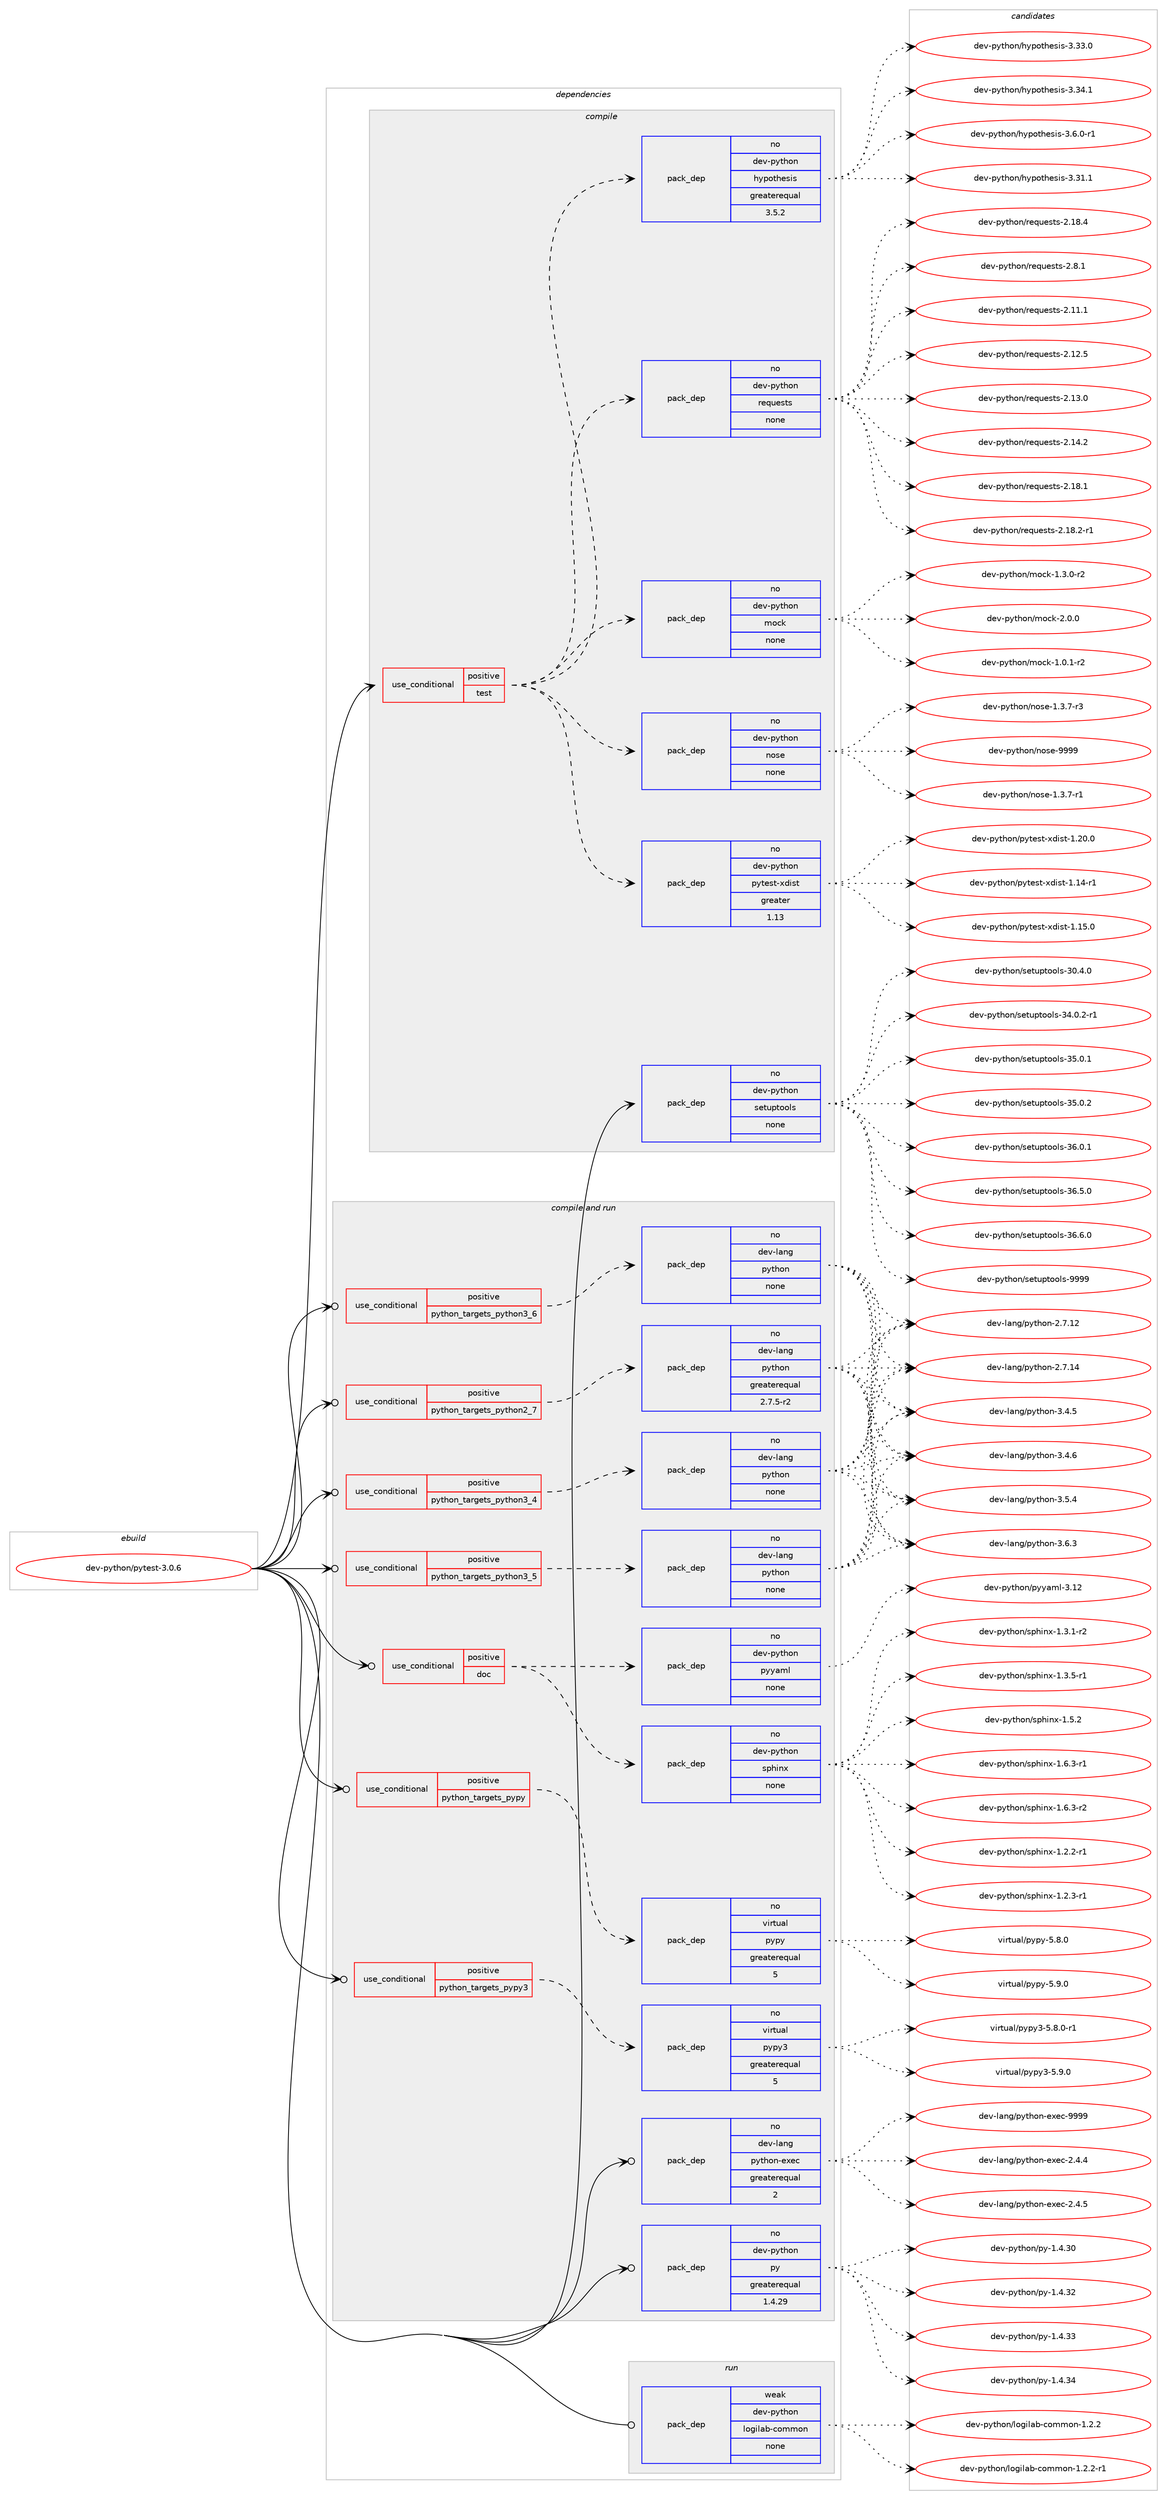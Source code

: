 digraph prolog {

# *************
# Graph options
# *************

newrank=true;
concentrate=true;
compound=true;
graph [rankdir=LR,fontname=Helvetica,fontsize=10,ranksep=1.5];#, ranksep=2.5, nodesep=0.2];
edge  [arrowhead=vee];
node  [fontname=Helvetica,fontsize=10];

# **********
# The ebuild
# **********

subgraph cluster_leftcol {
color=gray;
rank=same;
label=<<i>ebuild</i>>;
id [label="dev-python/pytest-3.0.6", color=red, width=4, href="../dev-python/pytest-3.0.6.svg"];
}

# ****************
# The dependencies
# ****************

subgraph cluster_midcol {
color=gray;
label=<<i>dependencies</i>>;
subgraph cluster_compile {
fillcolor="#eeeeee";
style=filled;
label=<<i>compile</i>>;
subgraph cond39476 {
dependency179584 [label=<<TABLE BORDER="0" CELLBORDER="1" CELLSPACING="0" CELLPADDING="4"><TR><TD ROWSPAN="3" CELLPADDING="10">use_conditional</TD></TR><TR><TD>positive</TD></TR><TR><TD>test</TD></TR></TABLE>>, shape=none, color=red];
subgraph pack136173 {
dependency179585 [label=<<TABLE BORDER="0" CELLBORDER="1" CELLSPACING="0" CELLPADDING="4" WIDTH="220"><TR><TD ROWSPAN="6" CELLPADDING="30">pack_dep</TD></TR><TR><TD WIDTH="110">no</TD></TR><TR><TD>dev-python</TD></TR><TR><TD>hypothesis</TD></TR><TR><TD>greaterequal</TD></TR><TR><TD>3.5.2</TD></TR></TABLE>>, shape=none, color=blue];
}
dependency179584:e -> dependency179585:w [weight=20,style="dashed",arrowhead="vee"];
subgraph pack136174 {
dependency179586 [label=<<TABLE BORDER="0" CELLBORDER="1" CELLSPACING="0" CELLPADDING="4" WIDTH="220"><TR><TD ROWSPAN="6" CELLPADDING="30">pack_dep</TD></TR><TR><TD WIDTH="110">no</TD></TR><TR><TD>dev-python</TD></TR><TR><TD>pytest-xdist</TD></TR><TR><TD>greater</TD></TR><TR><TD>1.13</TD></TR></TABLE>>, shape=none, color=blue];
}
dependency179584:e -> dependency179586:w [weight=20,style="dashed",arrowhead="vee"];
subgraph pack136175 {
dependency179587 [label=<<TABLE BORDER="0" CELLBORDER="1" CELLSPACING="0" CELLPADDING="4" WIDTH="220"><TR><TD ROWSPAN="6" CELLPADDING="30">pack_dep</TD></TR><TR><TD WIDTH="110">no</TD></TR><TR><TD>dev-python</TD></TR><TR><TD>nose</TD></TR><TR><TD>none</TD></TR><TR><TD></TD></TR></TABLE>>, shape=none, color=blue];
}
dependency179584:e -> dependency179587:w [weight=20,style="dashed",arrowhead="vee"];
subgraph pack136176 {
dependency179588 [label=<<TABLE BORDER="0" CELLBORDER="1" CELLSPACING="0" CELLPADDING="4" WIDTH="220"><TR><TD ROWSPAN="6" CELLPADDING="30">pack_dep</TD></TR><TR><TD WIDTH="110">no</TD></TR><TR><TD>dev-python</TD></TR><TR><TD>mock</TD></TR><TR><TD>none</TD></TR><TR><TD></TD></TR></TABLE>>, shape=none, color=blue];
}
dependency179584:e -> dependency179588:w [weight=20,style="dashed",arrowhead="vee"];
subgraph pack136177 {
dependency179589 [label=<<TABLE BORDER="0" CELLBORDER="1" CELLSPACING="0" CELLPADDING="4" WIDTH="220"><TR><TD ROWSPAN="6" CELLPADDING="30">pack_dep</TD></TR><TR><TD WIDTH="110">no</TD></TR><TR><TD>dev-python</TD></TR><TR><TD>requests</TD></TR><TR><TD>none</TD></TR><TR><TD></TD></TR></TABLE>>, shape=none, color=blue];
}
dependency179584:e -> dependency179589:w [weight=20,style="dashed",arrowhead="vee"];
}
id:e -> dependency179584:w [weight=20,style="solid",arrowhead="vee"];
subgraph pack136178 {
dependency179590 [label=<<TABLE BORDER="0" CELLBORDER="1" CELLSPACING="0" CELLPADDING="4" WIDTH="220"><TR><TD ROWSPAN="6" CELLPADDING="30">pack_dep</TD></TR><TR><TD WIDTH="110">no</TD></TR><TR><TD>dev-python</TD></TR><TR><TD>setuptools</TD></TR><TR><TD>none</TD></TR><TR><TD></TD></TR></TABLE>>, shape=none, color=blue];
}
id:e -> dependency179590:w [weight=20,style="solid",arrowhead="vee"];
}
subgraph cluster_compileandrun {
fillcolor="#eeeeee";
style=filled;
label=<<i>compile and run</i>>;
subgraph cond39477 {
dependency179591 [label=<<TABLE BORDER="0" CELLBORDER="1" CELLSPACING="0" CELLPADDING="4"><TR><TD ROWSPAN="3" CELLPADDING="10">use_conditional</TD></TR><TR><TD>positive</TD></TR><TR><TD>doc</TD></TR></TABLE>>, shape=none, color=red];
subgraph pack136179 {
dependency179592 [label=<<TABLE BORDER="0" CELLBORDER="1" CELLSPACING="0" CELLPADDING="4" WIDTH="220"><TR><TD ROWSPAN="6" CELLPADDING="30">pack_dep</TD></TR><TR><TD WIDTH="110">no</TD></TR><TR><TD>dev-python</TD></TR><TR><TD>pyyaml</TD></TR><TR><TD>none</TD></TR><TR><TD></TD></TR></TABLE>>, shape=none, color=blue];
}
dependency179591:e -> dependency179592:w [weight=20,style="dashed",arrowhead="vee"];
subgraph pack136180 {
dependency179593 [label=<<TABLE BORDER="0" CELLBORDER="1" CELLSPACING="0" CELLPADDING="4" WIDTH="220"><TR><TD ROWSPAN="6" CELLPADDING="30">pack_dep</TD></TR><TR><TD WIDTH="110">no</TD></TR><TR><TD>dev-python</TD></TR><TR><TD>sphinx</TD></TR><TR><TD>none</TD></TR><TR><TD></TD></TR></TABLE>>, shape=none, color=blue];
}
dependency179591:e -> dependency179593:w [weight=20,style="dashed",arrowhead="vee"];
}
id:e -> dependency179591:w [weight=20,style="solid",arrowhead="odotvee"];
subgraph cond39478 {
dependency179594 [label=<<TABLE BORDER="0" CELLBORDER="1" CELLSPACING="0" CELLPADDING="4"><TR><TD ROWSPAN="3" CELLPADDING="10">use_conditional</TD></TR><TR><TD>positive</TD></TR><TR><TD>python_targets_pypy</TD></TR></TABLE>>, shape=none, color=red];
subgraph pack136181 {
dependency179595 [label=<<TABLE BORDER="0" CELLBORDER="1" CELLSPACING="0" CELLPADDING="4" WIDTH="220"><TR><TD ROWSPAN="6" CELLPADDING="30">pack_dep</TD></TR><TR><TD WIDTH="110">no</TD></TR><TR><TD>virtual</TD></TR><TR><TD>pypy</TD></TR><TR><TD>greaterequal</TD></TR><TR><TD>5</TD></TR></TABLE>>, shape=none, color=blue];
}
dependency179594:e -> dependency179595:w [weight=20,style="dashed",arrowhead="vee"];
}
id:e -> dependency179594:w [weight=20,style="solid",arrowhead="odotvee"];
subgraph cond39479 {
dependency179596 [label=<<TABLE BORDER="0" CELLBORDER="1" CELLSPACING="0" CELLPADDING="4"><TR><TD ROWSPAN="3" CELLPADDING="10">use_conditional</TD></TR><TR><TD>positive</TD></TR><TR><TD>python_targets_pypy3</TD></TR></TABLE>>, shape=none, color=red];
subgraph pack136182 {
dependency179597 [label=<<TABLE BORDER="0" CELLBORDER="1" CELLSPACING="0" CELLPADDING="4" WIDTH="220"><TR><TD ROWSPAN="6" CELLPADDING="30">pack_dep</TD></TR><TR><TD WIDTH="110">no</TD></TR><TR><TD>virtual</TD></TR><TR><TD>pypy3</TD></TR><TR><TD>greaterequal</TD></TR><TR><TD>5</TD></TR></TABLE>>, shape=none, color=blue];
}
dependency179596:e -> dependency179597:w [weight=20,style="dashed",arrowhead="vee"];
}
id:e -> dependency179596:w [weight=20,style="solid",arrowhead="odotvee"];
subgraph cond39480 {
dependency179598 [label=<<TABLE BORDER="0" CELLBORDER="1" CELLSPACING="0" CELLPADDING="4"><TR><TD ROWSPAN="3" CELLPADDING="10">use_conditional</TD></TR><TR><TD>positive</TD></TR><TR><TD>python_targets_python2_7</TD></TR></TABLE>>, shape=none, color=red];
subgraph pack136183 {
dependency179599 [label=<<TABLE BORDER="0" CELLBORDER="1" CELLSPACING="0" CELLPADDING="4" WIDTH="220"><TR><TD ROWSPAN="6" CELLPADDING="30">pack_dep</TD></TR><TR><TD WIDTH="110">no</TD></TR><TR><TD>dev-lang</TD></TR><TR><TD>python</TD></TR><TR><TD>greaterequal</TD></TR><TR><TD>2.7.5-r2</TD></TR></TABLE>>, shape=none, color=blue];
}
dependency179598:e -> dependency179599:w [weight=20,style="dashed",arrowhead="vee"];
}
id:e -> dependency179598:w [weight=20,style="solid",arrowhead="odotvee"];
subgraph cond39481 {
dependency179600 [label=<<TABLE BORDER="0" CELLBORDER="1" CELLSPACING="0" CELLPADDING="4"><TR><TD ROWSPAN="3" CELLPADDING="10">use_conditional</TD></TR><TR><TD>positive</TD></TR><TR><TD>python_targets_python3_4</TD></TR></TABLE>>, shape=none, color=red];
subgraph pack136184 {
dependency179601 [label=<<TABLE BORDER="0" CELLBORDER="1" CELLSPACING="0" CELLPADDING="4" WIDTH="220"><TR><TD ROWSPAN="6" CELLPADDING="30">pack_dep</TD></TR><TR><TD WIDTH="110">no</TD></TR><TR><TD>dev-lang</TD></TR><TR><TD>python</TD></TR><TR><TD>none</TD></TR><TR><TD></TD></TR></TABLE>>, shape=none, color=blue];
}
dependency179600:e -> dependency179601:w [weight=20,style="dashed",arrowhead="vee"];
}
id:e -> dependency179600:w [weight=20,style="solid",arrowhead="odotvee"];
subgraph cond39482 {
dependency179602 [label=<<TABLE BORDER="0" CELLBORDER="1" CELLSPACING="0" CELLPADDING="4"><TR><TD ROWSPAN="3" CELLPADDING="10">use_conditional</TD></TR><TR><TD>positive</TD></TR><TR><TD>python_targets_python3_5</TD></TR></TABLE>>, shape=none, color=red];
subgraph pack136185 {
dependency179603 [label=<<TABLE BORDER="0" CELLBORDER="1" CELLSPACING="0" CELLPADDING="4" WIDTH="220"><TR><TD ROWSPAN="6" CELLPADDING="30">pack_dep</TD></TR><TR><TD WIDTH="110">no</TD></TR><TR><TD>dev-lang</TD></TR><TR><TD>python</TD></TR><TR><TD>none</TD></TR><TR><TD></TD></TR></TABLE>>, shape=none, color=blue];
}
dependency179602:e -> dependency179603:w [weight=20,style="dashed",arrowhead="vee"];
}
id:e -> dependency179602:w [weight=20,style="solid",arrowhead="odotvee"];
subgraph cond39483 {
dependency179604 [label=<<TABLE BORDER="0" CELLBORDER="1" CELLSPACING="0" CELLPADDING="4"><TR><TD ROWSPAN="3" CELLPADDING="10">use_conditional</TD></TR><TR><TD>positive</TD></TR><TR><TD>python_targets_python3_6</TD></TR></TABLE>>, shape=none, color=red];
subgraph pack136186 {
dependency179605 [label=<<TABLE BORDER="0" CELLBORDER="1" CELLSPACING="0" CELLPADDING="4" WIDTH="220"><TR><TD ROWSPAN="6" CELLPADDING="30">pack_dep</TD></TR><TR><TD WIDTH="110">no</TD></TR><TR><TD>dev-lang</TD></TR><TR><TD>python</TD></TR><TR><TD>none</TD></TR><TR><TD></TD></TR></TABLE>>, shape=none, color=blue];
}
dependency179604:e -> dependency179605:w [weight=20,style="dashed",arrowhead="vee"];
}
id:e -> dependency179604:w [weight=20,style="solid",arrowhead="odotvee"];
subgraph pack136187 {
dependency179606 [label=<<TABLE BORDER="0" CELLBORDER="1" CELLSPACING="0" CELLPADDING="4" WIDTH="220"><TR><TD ROWSPAN="6" CELLPADDING="30">pack_dep</TD></TR><TR><TD WIDTH="110">no</TD></TR><TR><TD>dev-lang</TD></TR><TR><TD>python-exec</TD></TR><TR><TD>greaterequal</TD></TR><TR><TD>2</TD></TR></TABLE>>, shape=none, color=blue];
}
id:e -> dependency179606:w [weight=20,style="solid",arrowhead="odotvee"];
subgraph pack136188 {
dependency179607 [label=<<TABLE BORDER="0" CELLBORDER="1" CELLSPACING="0" CELLPADDING="4" WIDTH="220"><TR><TD ROWSPAN="6" CELLPADDING="30">pack_dep</TD></TR><TR><TD WIDTH="110">no</TD></TR><TR><TD>dev-python</TD></TR><TR><TD>py</TD></TR><TR><TD>greaterequal</TD></TR><TR><TD>1.4.29</TD></TR></TABLE>>, shape=none, color=blue];
}
id:e -> dependency179607:w [weight=20,style="solid",arrowhead="odotvee"];
}
subgraph cluster_run {
fillcolor="#eeeeee";
style=filled;
label=<<i>run</i>>;
subgraph pack136189 {
dependency179608 [label=<<TABLE BORDER="0" CELLBORDER="1" CELLSPACING="0" CELLPADDING="4" WIDTH="220"><TR><TD ROWSPAN="6" CELLPADDING="30">pack_dep</TD></TR><TR><TD WIDTH="110">weak</TD></TR><TR><TD>dev-python</TD></TR><TR><TD>logilab-common</TD></TR><TR><TD>none</TD></TR><TR><TD></TD></TR></TABLE>>, shape=none, color=blue];
}
id:e -> dependency179608:w [weight=20,style="solid",arrowhead="odot"];
}
}

# **************
# The candidates
# **************

subgraph cluster_choices {
rank=same;
color=gray;
label=<<i>candidates</i>>;

subgraph choice136173 {
color=black;
nodesep=1;
choice100101118451121211161041111104710412111211111610410111510511545514651494649 [label="dev-python/hypothesis-3.31.1", color=red, width=4,href="../dev-python/hypothesis-3.31.1.svg"];
choice100101118451121211161041111104710412111211111610410111510511545514651514648 [label="dev-python/hypothesis-3.33.0", color=red, width=4,href="../dev-python/hypothesis-3.33.0.svg"];
choice100101118451121211161041111104710412111211111610410111510511545514651524649 [label="dev-python/hypothesis-3.34.1", color=red, width=4,href="../dev-python/hypothesis-3.34.1.svg"];
choice10010111845112121116104111110471041211121111161041011151051154551465446484511449 [label="dev-python/hypothesis-3.6.0-r1", color=red, width=4,href="../dev-python/hypothesis-3.6.0-r1.svg"];
dependency179585:e -> choice100101118451121211161041111104710412111211111610410111510511545514651494649:w [style=dotted,weight="100"];
dependency179585:e -> choice100101118451121211161041111104710412111211111610410111510511545514651514648:w [style=dotted,weight="100"];
dependency179585:e -> choice100101118451121211161041111104710412111211111610410111510511545514651524649:w [style=dotted,weight="100"];
dependency179585:e -> choice10010111845112121116104111110471041211121111161041011151051154551465446484511449:w [style=dotted,weight="100"];
}
subgraph choice136174 {
color=black;
nodesep=1;
choice10010111845112121116104111110471121211161011151164512010010511511645494649524511449 [label="dev-python/pytest-xdist-1.14-r1", color=red, width=4,href="../dev-python/pytest-xdist-1.14-r1.svg"];
choice10010111845112121116104111110471121211161011151164512010010511511645494649534648 [label="dev-python/pytest-xdist-1.15.0", color=red, width=4,href="../dev-python/pytest-xdist-1.15.0.svg"];
choice10010111845112121116104111110471121211161011151164512010010511511645494650484648 [label="dev-python/pytest-xdist-1.20.0", color=red, width=4,href="../dev-python/pytest-xdist-1.20.0.svg"];
dependency179586:e -> choice10010111845112121116104111110471121211161011151164512010010511511645494649524511449:w [style=dotted,weight="100"];
dependency179586:e -> choice10010111845112121116104111110471121211161011151164512010010511511645494649534648:w [style=dotted,weight="100"];
dependency179586:e -> choice10010111845112121116104111110471121211161011151164512010010511511645494650484648:w [style=dotted,weight="100"];
}
subgraph choice136175 {
color=black;
nodesep=1;
choice10010111845112121116104111110471101111151014549465146554511449 [label="dev-python/nose-1.3.7-r1", color=red, width=4,href="../dev-python/nose-1.3.7-r1.svg"];
choice10010111845112121116104111110471101111151014549465146554511451 [label="dev-python/nose-1.3.7-r3", color=red, width=4,href="../dev-python/nose-1.3.7-r3.svg"];
choice10010111845112121116104111110471101111151014557575757 [label="dev-python/nose-9999", color=red, width=4,href="../dev-python/nose-9999.svg"];
dependency179587:e -> choice10010111845112121116104111110471101111151014549465146554511449:w [style=dotted,weight="100"];
dependency179587:e -> choice10010111845112121116104111110471101111151014549465146554511451:w [style=dotted,weight="100"];
dependency179587:e -> choice10010111845112121116104111110471101111151014557575757:w [style=dotted,weight="100"];
}
subgraph choice136176 {
color=black;
nodesep=1;
choice1001011184511212111610411111047109111991074549464846494511450 [label="dev-python/mock-1.0.1-r2", color=red, width=4,href="../dev-python/mock-1.0.1-r2.svg"];
choice1001011184511212111610411111047109111991074549465146484511450 [label="dev-python/mock-1.3.0-r2", color=red, width=4,href="../dev-python/mock-1.3.0-r2.svg"];
choice100101118451121211161041111104710911199107455046484648 [label="dev-python/mock-2.0.0", color=red, width=4,href="../dev-python/mock-2.0.0.svg"];
dependency179588:e -> choice1001011184511212111610411111047109111991074549464846494511450:w [style=dotted,weight="100"];
dependency179588:e -> choice1001011184511212111610411111047109111991074549465146484511450:w [style=dotted,weight="100"];
dependency179588:e -> choice100101118451121211161041111104710911199107455046484648:w [style=dotted,weight="100"];
}
subgraph choice136177 {
color=black;
nodesep=1;
choice100101118451121211161041111104711410111311710111511611545504649494649 [label="dev-python/requests-2.11.1", color=red, width=4,href="../dev-python/requests-2.11.1.svg"];
choice100101118451121211161041111104711410111311710111511611545504649504653 [label="dev-python/requests-2.12.5", color=red, width=4,href="../dev-python/requests-2.12.5.svg"];
choice100101118451121211161041111104711410111311710111511611545504649514648 [label="dev-python/requests-2.13.0", color=red, width=4,href="../dev-python/requests-2.13.0.svg"];
choice100101118451121211161041111104711410111311710111511611545504649524650 [label="dev-python/requests-2.14.2", color=red, width=4,href="../dev-python/requests-2.14.2.svg"];
choice100101118451121211161041111104711410111311710111511611545504649564649 [label="dev-python/requests-2.18.1", color=red, width=4,href="../dev-python/requests-2.18.1.svg"];
choice1001011184511212111610411111047114101113117101115116115455046495646504511449 [label="dev-python/requests-2.18.2-r1", color=red, width=4,href="../dev-python/requests-2.18.2-r1.svg"];
choice100101118451121211161041111104711410111311710111511611545504649564652 [label="dev-python/requests-2.18.4", color=red, width=4,href="../dev-python/requests-2.18.4.svg"];
choice1001011184511212111610411111047114101113117101115116115455046564649 [label="dev-python/requests-2.8.1", color=red, width=4,href="../dev-python/requests-2.8.1.svg"];
dependency179589:e -> choice100101118451121211161041111104711410111311710111511611545504649494649:w [style=dotted,weight="100"];
dependency179589:e -> choice100101118451121211161041111104711410111311710111511611545504649504653:w [style=dotted,weight="100"];
dependency179589:e -> choice100101118451121211161041111104711410111311710111511611545504649514648:w [style=dotted,weight="100"];
dependency179589:e -> choice100101118451121211161041111104711410111311710111511611545504649524650:w [style=dotted,weight="100"];
dependency179589:e -> choice100101118451121211161041111104711410111311710111511611545504649564649:w [style=dotted,weight="100"];
dependency179589:e -> choice1001011184511212111610411111047114101113117101115116115455046495646504511449:w [style=dotted,weight="100"];
dependency179589:e -> choice100101118451121211161041111104711410111311710111511611545504649564652:w [style=dotted,weight="100"];
dependency179589:e -> choice1001011184511212111610411111047114101113117101115116115455046564649:w [style=dotted,weight="100"];
}
subgraph choice136178 {
color=black;
nodesep=1;
choice100101118451121211161041111104711510111611711211611111110811545514846524648 [label="dev-python/setuptools-30.4.0", color=red, width=4,href="../dev-python/setuptools-30.4.0.svg"];
choice1001011184511212111610411111047115101116117112116111111108115455152464846504511449 [label="dev-python/setuptools-34.0.2-r1", color=red, width=4,href="../dev-python/setuptools-34.0.2-r1.svg"];
choice100101118451121211161041111104711510111611711211611111110811545515346484649 [label="dev-python/setuptools-35.0.1", color=red, width=4,href="../dev-python/setuptools-35.0.1.svg"];
choice100101118451121211161041111104711510111611711211611111110811545515346484650 [label="dev-python/setuptools-35.0.2", color=red, width=4,href="../dev-python/setuptools-35.0.2.svg"];
choice100101118451121211161041111104711510111611711211611111110811545515446484649 [label="dev-python/setuptools-36.0.1", color=red, width=4,href="../dev-python/setuptools-36.0.1.svg"];
choice100101118451121211161041111104711510111611711211611111110811545515446534648 [label="dev-python/setuptools-36.5.0", color=red, width=4,href="../dev-python/setuptools-36.5.0.svg"];
choice100101118451121211161041111104711510111611711211611111110811545515446544648 [label="dev-python/setuptools-36.6.0", color=red, width=4,href="../dev-python/setuptools-36.6.0.svg"];
choice10010111845112121116104111110471151011161171121161111111081154557575757 [label="dev-python/setuptools-9999", color=red, width=4,href="../dev-python/setuptools-9999.svg"];
dependency179590:e -> choice100101118451121211161041111104711510111611711211611111110811545514846524648:w [style=dotted,weight="100"];
dependency179590:e -> choice1001011184511212111610411111047115101116117112116111111108115455152464846504511449:w [style=dotted,weight="100"];
dependency179590:e -> choice100101118451121211161041111104711510111611711211611111110811545515346484649:w [style=dotted,weight="100"];
dependency179590:e -> choice100101118451121211161041111104711510111611711211611111110811545515346484650:w [style=dotted,weight="100"];
dependency179590:e -> choice100101118451121211161041111104711510111611711211611111110811545515446484649:w [style=dotted,weight="100"];
dependency179590:e -> choice100101118451121211161041111104711510111611711211611111110811545515446534648:w [style=dotted,weight="100"];
dependency179590:e -> choice100101118451121211161041111104711510111611711211611111110811545515446544648:w [style=dotted,weight="100"];
dependency179590:e -> choice10010111845112121116104111110471151011161171121161111111081154557575757:w [style=dotted,weight="100"];
}
subgraph choice136179 {
color=black;
nodesep=1;
choice1001011184511212111610411111047112121121971091084551464950 [label="dev-python/pyyaml-3.12", color=red, width=4,href="../dev-python/pyyaml-3.12.svg"];
dependency179592:e -> choice1001011184511212111610411111047112121121971091084551464950:w [style=dotted,weight="100"];
}
subgraph choice136180 {
color=black;
nodesep=1;
choice10010111845112121116104111110471151121041051101204549465046504511449 [label="dev-python/sphinx-1.2.2-r1", color=red, width=4,href="../dev-python/sphinx-1.2.2-r1.svg"];
choice10010111845112121116104111110471151121041051101204549465046514511449 [label="dev-python/sphinx-1.2.3-r1", color=red, width=4,href="../dev-python/sphinx-1.2.3-r1.svg"];
choice10010111845112121116104111110471151121041051101204549465146494511450 [label="dev-python/sphinx-1.3.1-r2", color=red, width=4,href="../dev-python/sphinx-1.3.1-r2.svg"];
choice10010111845112121116104111110471151121041051101204549465146534511449 [label="dev-python/sphinx-1.3.5-r1", color=red, width=4,href="../dev-python/sphinx-1.3.5-r1.svg"];
choice1001011184511212111610411111047115112104105110120454946534650 [label="dev-python/sphinx-1.5.2", color=red, width=4,href="../dev-python/sphinx-1.5.2.svg"];
choice10010111845112121116104111110471151121041051101204549465446514511449 [label="dev-python/sphinx-1.6.3-r1", color=red, width=4,href="../dev-python/sphinx-1.6.3-r1.svg"];
choice10010111845112121116104111110471151121041051101204549465446514511450 [label="dev-python/sphinx-1.6.3-r2", color=red, width=4,href="../dev-python/sphinx-1.6.3-r2.svg"];
dependency179593:e -> choice10010111845112121116104111110471151121041051101204549465046504511449:w [style=dotted,weight="100"];
dependency179593:e -> choice10010111845112121116104111110471151121041051101204549465046514511449:w [style=dotted,weight="100"];
dependency179593:e -> choice10010111845112121116104111110471151121041051101204549465146494511450:w [style=dotted,weight="100"];
dependency179593:e -> choice10010111845112121116104111110471151121041051101204549465146534511449:w [style=dotted,weight="100"];
dependency179593:e -> choice1001011184511212111610411111047115112104105110120454946534650:w [style=dotted,weight="100"];
dependency179593:e -> choice10010111845112121116104111110471151121041051101204549465446514511449:w [style=dotted,weight="100"];
dependency179593:e -> choice10010111845112121116104111110471151121041051101204549465446514511450:w [style=dotted,weight="100"];
}
subgraph choice136181 {
color=black;
nodesep=1;
choice1181051141161179710847112121112121455346564648 [label="virtual/pypy-5.8.0", color=red, width=4,href="../virtual/pypy-5.8.0.svg"];
choice1181051141161179710847112121112121455346574648 [label="virtual/pypy-5.9.0", color=red, width=4,href="../virtual/pypy-5.9.0.svg"];
dependency179595:e -> choice1181051141161179710847112121112121455346564648:w [style=dotted,weight="100"];
dependency179595:e -> choice1181051141161179710847112121112121455346574648:w [style=dotted,weight="100"];
}
subgraph choice136182 {
color=black;
nodesep=1;
choice1181051141161179710847112121112121514553465646484511449 [label="virtual/pypy3-5.8.0-r1", color=red, width=4,href="../virtual/pypy3-5.8.0-r1.svg"];
choice118105114116117971084711212111212151455346574648 [label="virtual/pypy3-5.9.0", color=red, width=4,href="../virtual/pypy3-5.9.0.svg"];
dependency179597:e -> choice1181051141161179710847112121112121514553465646484511449:w [style=dotted,weight="100"];
dependency179597:e -> choice118105114116117971084711212111212151455346574648:w [style=dotted,weight="100"];
}
subgraph choice136183 {
color=black;
nodesep=1;
choice10010111845108971101034711212111610411111045504655464950 [label="dev-lang/python-2.7.12", color=red, width=4,href="../dev-lang/python-2.7.12.svg"];
choice10010111845108971101034711212111610411111045504655464952 [label="dev-lang/python-2.7.14", color=red, width=4,href="../dev-lang/python-2.7.14.svg"];
choice100101118451089711010347112121116104111110455146524653 [label="dev-lang/python-3.4.5", color=red, width=4,href="../dev-lang/python-3.4.5.svg"];
choice100101118451089711010347112121116104111110455146524654 [label="dev-lang/python-3.4.6", color=red, width=4,href="../dev-lang/python-3.4.6.svg"];
choice100101118451089711010347112121116104111110455146534652 [label="dev-lang/python-3.5.4", color=red, width=4,href="../dev-lang/python-3.5.4.svg"];
choice100101118451089711010347112121116104111110455146544651 [label="dev-lang/python-3.6.3", color=red, width=4,href="../dev-lang/python-3.6.3.svg"];
dependency179599:e -> choice10010111845108971101034711212111610411111045504655464950:w [style=dotted,weight="100"];
dependency179599:e -> choice10010111845108971101034711212111610411111045504655464952:w [style=dotted,weight="100"];
dependency179599:e -> choice100101118451089711010347112121116104111110455146524653:w [style=dotted,weight="100"];
dependency179599:e -> choice100101118451089711010347112121116104111110455146524654:w [style=dotted,weight="100"];
dependency179599:e -> choice100101118451089711010347112121116104111110455146534652:w [style=dotted,weight="100"];
dependency179599:e -> choice100101118451089711010347112121116104111110455146544651:w [style=dotted,weight="100"];
}
subgraph choice136184 {
color=black;
nodesep=1;
choice10010111845108971101034711212111610411111045504655464950 [label="dev-lang/python-2.7.12", color=red, width=4,href="../dev-lang/python-2.7.12.svg"];
choice10010111845108971101034711212111610411111045504655464952 [label="dev-lang/python-2.7.14", color=red, width=4,href="../dev-lang/python-2.7.14.svg"];
choice100101118451089711010347112121116104111110455146524653 [label="dev-lang/python-3.4.5", color=red, width=4,href="../dev-lang/python-3.4.5.svg"];
choice100101118451089711010347112121116104111110455146524654 [label="dev-lang/python-3.4.6", color=red, width=4,href="../dev-lang/python-3.4.6.svg"];
choice100101118451089711010347112121116104111110455146534652 [label="dev-lang/python-3.5.4", color=red, width=4,href="../dev-lang/python-3.5.4.svg"];
choice100101118451089711010347112121116104111110455146544651 [label="dev-lang/python-3.6.3", color=red, width=4,href="../dev-lang/python-3.6.3.svg"];
dependency179601:e -> choice10010111845108971101034711212111610411111045504655464950:w [style=dotted,weight="100"];
dependency179601:e -> choice10010111845108971101034711212111610411111045504655464952:w [style=dotted,weight="100"];
dependency179601:e -> choice100101118451089711010347112121116104111110455146524653:w [style=dotted,weight="100"];
dependency179601:e -> choice100101118451089711010347112121116104111110455146524654:w [style=dotted,weight="100"];
dependency179601:e -> choice100101118451089711010347112121116104111110455146534652:w [style=dotted,weight="100"];
dependency179601:e -> choice100101118451089711010347112121116104111110455146544651:w [style=dotted,weight="100"];
}
subgraph choice136185 {
color=black;
nodesep=1;
choice10010111845108971101034711212111610411111045504655464950 [label="dev-lang/python-2.7.12", color=red, width=4,href="../dev-lang/python-2.7.12.svg"];
choice10010111845108971101034711212111610411111045504655464952 [label="dev-lang/python-2.7.14", color=red, width=4,href="../dev-lang/python-2.7.14.svg"];
choice100101118451089711010347112121116104111110455146524653 [label="dev-lang/python-3.4.5", color=red, width=4,href="../dev-lang/python-3.4.5.svg"];
choice100101118451089711010347112121116104111110455146524654 [label="dev-lang/python-3.4.6", color=red, width=4,href="../dev-lang/python-3.4.6.svg"];
choice100101118451089711010347112121116104111110455146534652 [label="dev-lang/python-3.5.4", color=red, width=4,href="../dev-lang/python-3.5.4.svg"];
choice100101118451089711010347112121116104111110455146544651 [label="dev-lang/python-3.6.3", color=red, width=4,href="../dev-lang/python-3.6.3.svg"];
dependency179603:e -> choice10010111845108971101034711212111610411111045504655464950:w [style=dotted,weight="100"];
dependency179603:e -> choice10010111845108971101034711212111610411111045504655464952:w [style=dotted,weight="100"];
dependency179603:e -> choice100101118451089711010347112121116104111110455146524653:w [style=dotted,weight="100"];
dependency179603:e -> choice100101118451089711010347112121116104111110455146524654:w [style=dotted,weight="100"];
dependency179603:e -> choice100101118451089711010347112121116104111110455146534652:w [style=dotted,weight="100"];
dependency179603:e -> choice100101118451089711010347112121116104111110455146544651:w [style=dotted,weight="100"];
}
subgraph choice136186 {
color=black;
nodesep=1;
choice10010111845108971101034711212111610411111045504655464950 [label="dev-lang/python-2.7.12", color=red, width=4,href="../dev-lang/python-2.7.12.svg"];
choice10010111845108971101034711212111610411111045504655464952 [label="dev-lang/python-2.7.14", color=red, width=4,href="../dev-lang/python-2.7.14.svg"];
choice100101118451089711010347112121116104111110455146524653 [label="dev-lang/python-3.4.5", color=red, width=4,href="../dev-lang/python-3.4.5.svg"];
choice100101118451089711010347112121116104111110455146524654 [label="dev-lang/python-3.4.6", color=red, width=4,href="../dev-lang/python-3.4.6.svg"];
choice100101118451089711010347112121116104111110455146534652 [label="dev-lang/python-3.5.4", color=red, width=4,href="../dev-lang/python-3.5.4.svg"];
choice100101118451089711010347112121116104111110455146544651 [label="dev-lang/python-3.6.3", color=red, width=4,href="../dev-lang/python-3.6.3.svg"];
dependency179605:e -> choice10010111845108971101034711212111610411111045504655464950:w [style=dotted,weight="100"];
dependency179605:e -> choice10010111845108971101034711212111610411111045504655464952:w [style=dotted,weight="100"];
dependency179605:e -> choice100101118451089711010347112121116104111110455146524653:w [style=dotted,weight="100"];
dependency179605:e -> choice100101118451089711010347112121116104111110455146524654:w [style=dotted,weight="100"];
dependency179605:e -> choice100101118451089711010347112121116104111110455146534652:w [style=dotted,weight="100"];
dependency179605:e -> choice100101118451089711010347112121116104111110455146544651:w [style=dotted,weight="100"];
}
subgraph choice136187 {
color=black;
nodesep=1;
choice1001011184510897110103471121211161041111104510112010199455046524652 [label="dev-lang/python-exec-2.4.4", color=red, width=4,href="../dev-lang/python-exec-2.4.4.svg"];
choice1001011184510897110103471121211161041111104510112010199455046524653 [label="dev-lang/python-exec-2.4.5", color=red, width=4,href="../dev-lang/python-exec-2.4.5.svg"];
choice10010111845108971101034711212111610411111045101120101994557575757 [label="dev-lang/python-exec-9999", color=red, width=4,href="../dev-lang/python-exec-9999.svg"];
dependency179606:e -> choice1001011184510897110103471121211161041111104510112010199455046524652:w [style=dotted,weight="100"];
dependency179606:e -> choice1001011184510897110103471121211161041111104510112010199455046524653:w [style=dotted,weight="100"];
dependency179606:e -> choice10010111845108971101034711212111610411111045101120101994557575757:w [style=dotted,weight="100"];
}
subgraph choice136188 {
color=black;
nodesep=1;
choice100101118451121211161041111104711212145494652465148 [label="dev-python/py-1.4.30", color=red, width=4,href="../dev-python/py-1.4.30.svg"];
choice100101118451121211161041111104711212145494652465150 [label="dev-python/py-1.4.32", color=red, width=4,href="../dev-python/py-1.4.32.svg"];
choice100101118451121211161041111104711212145494652465151 [label="dev-python/py-1.4.33", color=red, width=4,href="../dev-python/py-1.4.33.svg"];
choice100101118451121211161041111104711212145494652465152 [label="dev-python/py-1.4.34", color=red, width=4,href="../dev-python/py-1.4.34.svg"];
dependency179607:e -> choice100101118451121211161041111104711212145494652465148:w [style=dotted,weight="100"];
dependency179607:e -> choice100101118451121211161041111104711212145494652465150:w [style=dotted,weight="100"];
dependency179607:e -> choice100101118451121211161041111104711212145494652465151:w [style=dotted,weight="100"];
dependency179607:e -> choice100101118451121211161041111104711212145494652465152:w [style=dotted,weight="100"];
}
subgraph choice136189 {
color=black;
nodesep=1;
choice100101118451121211161041111104710811110310510897984599111109109111110454946504650 [label="dev-python/logilab-common-1.2.2", color=red, width=4,href="../dev-python/logilab-common-1.2.2.svg"];
choice1001011184511212111610411111047108111103105108979845991111091091111104549465046504511449 [label="dev-python/logilab-common-1.2.2-r1", color=red, width=4,href="../dev-python/logilab-common-1.2.2-r1.svg"];
dependency179608:e -> choice100101118451121211161041111104710811110310510897984599111109109111110454946504650:w [style=dotted,weight="100"];
dependency179608:e -> choice1001011184511212111610411111047108111103105108979845991111091091111104549465046504511449:w [style=dotted,weight="100"];
}
}

}
